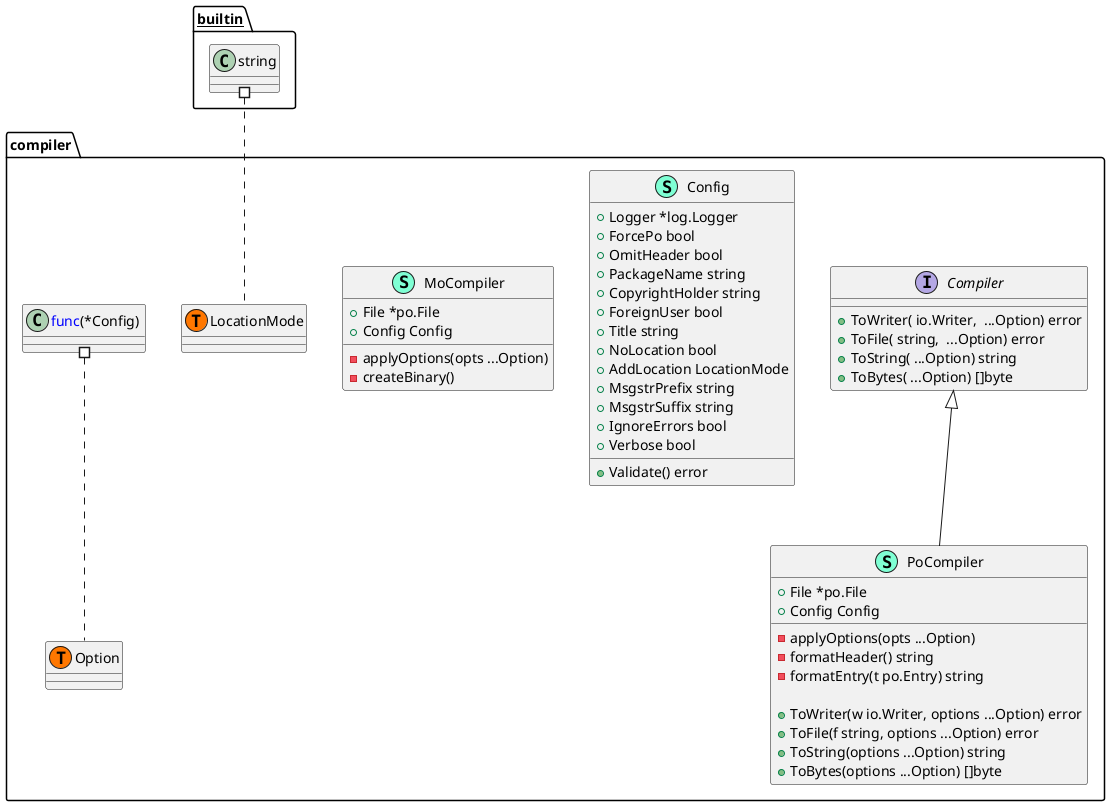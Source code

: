 @startuml
namespace compiler {
    interface Compiler  {
        + ToWriter( io.Writer,  ...Option) error
        + ToFile( string,  ...Option) error
        + ToString( ...Option) string
        + ToBytes( ...Option) []byte

    }
    class Config << (S,Aquamarine) >> {
        + Logger *log.Logger
        + ForcePo bool
        + OmitHeader bool
        + PackageName string
        + CopyrightHolder string
        + ForeignUser bool
        + Title string
        + NoLocation bool
        + AddLocation LocationMode
        + MsgstrPrefix string
        + MsgstrSuffix string
        + IgnoreErrors bool
        + Verbose bool

        + Validate() error

    }
    class MoCompiler << (S,Aquamarine) >> {
        + File *po.File
        + Config Config

        - applyOptions(opts ...Option) 
        - createBinary() 

    }
    class PoCompiler << (S,Aquamarine) >> {
        + File *po.File
        + Config Config

        - applyOptions(opts ...Option) 
        - formatHeader() string
        - formatEntry(t po.Entry) string

        + ToWriter(w io.Writer, options ...Option) error
        + ToFile(f string, options ...Option) error
        + ToString(options ...Option) string
        + ToBytes(options ...Option) []byte

    }
    class compiler.LocationMode << (T, #FF7700) >>  {
    }
    class compiler.Option << (T, #FF7700) >>  {
    }
}

"compiler.Compiler" <|-- "compiler.PoCompiler"

"__builtin__.string" #.. "compiler.LocationMode"
"compiler.<font color=blue>func</font>(*Config) " #.. "compiler.Option"
@enduml
